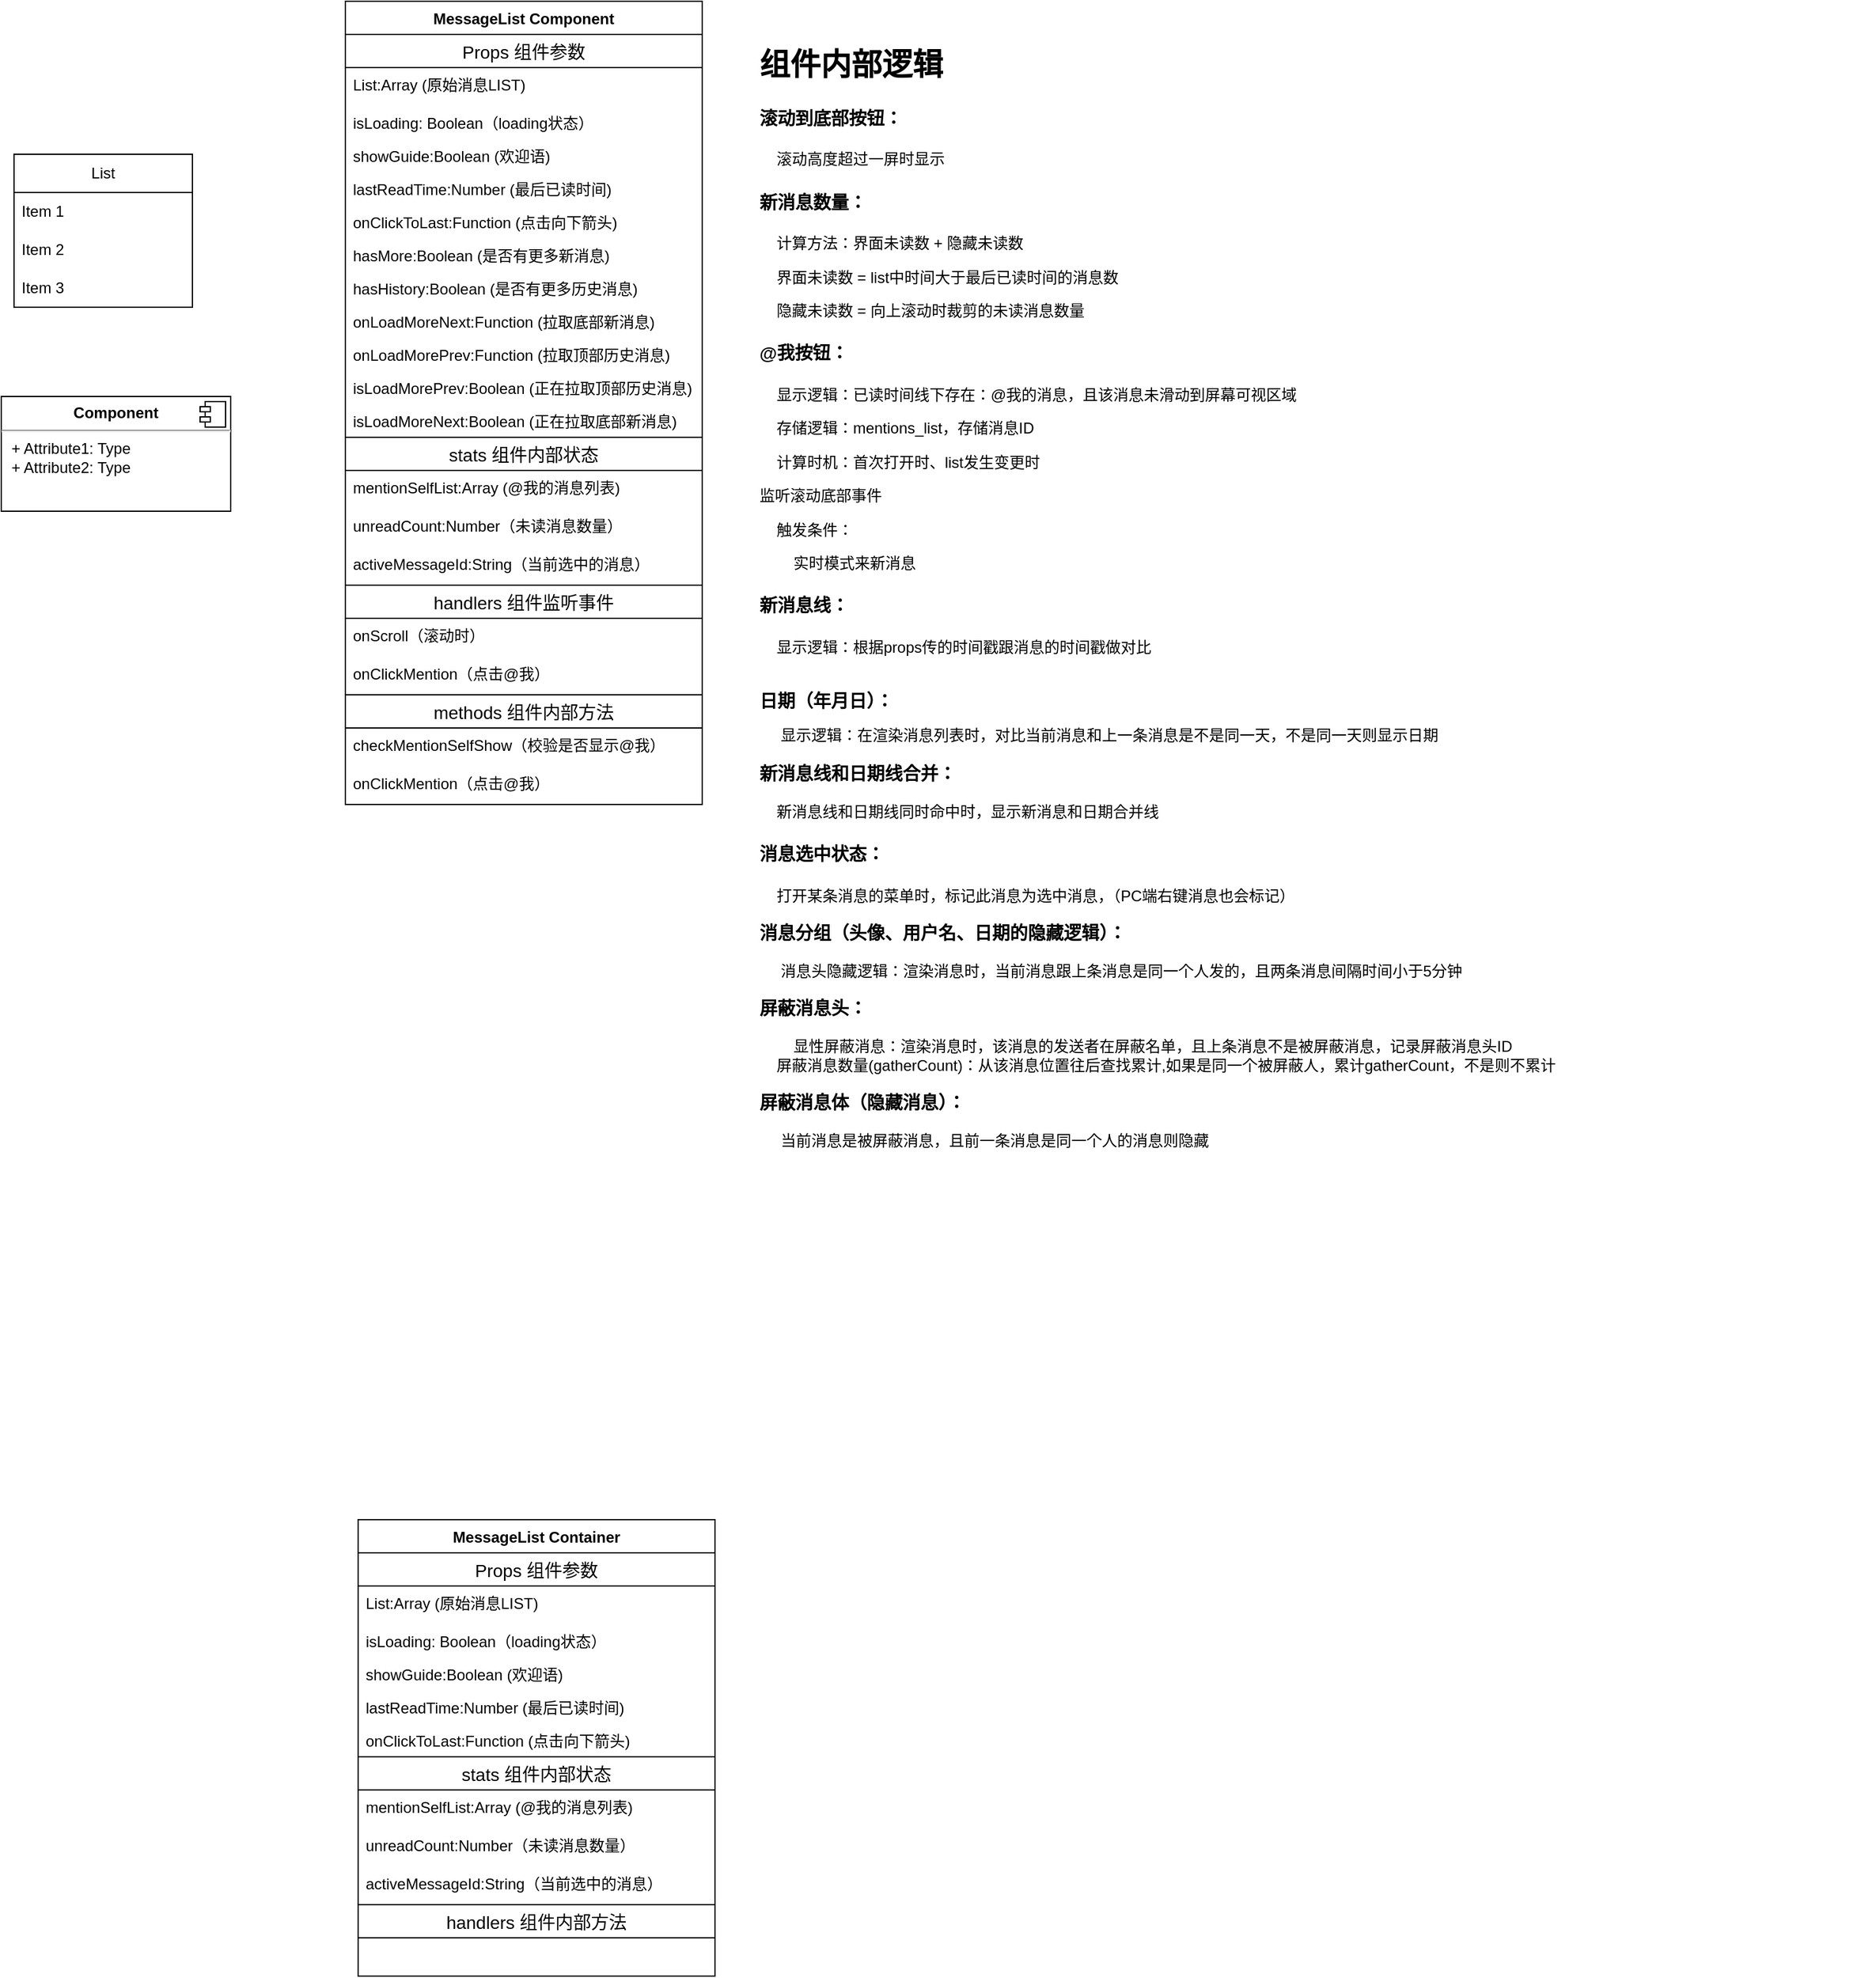 <mxfile version="23.1.6" type="github">
  <diagram name="第 1 页" id="f7INJ1mIibgS1OLAGRGq">
    <mxGraphModel dx="1050" dy="530" grid="1" gridSize="10" guides="1" tooltips="1" connect="1" arrows="1" fold="1" page="1" pageScale="1" pageWidth="827" pageHeight="1169" math="0" shadow="0">
      <root>
        <mxCell id="0" />
        <mxCell id="1" parent="0" />
        <mxCell id="w1ZklpOtE93hVU6Mlt67-1" value="List" style="swimlane;fontStyle=0;childLayout=stackLayout;horizontal=1;startSize=30;horizontalStack=0;resizeParent=1;resizeParentMax=0;resizeLast=0;collapsible=1;marginBottom=0;whiteSpace=wrap;html=1;" vertex="1" parent="1">
          <mxGeometry x="60" y="210" width="140" height="120" as="geometry" />
        </mxCell>
        <mxCell id="w1ZklpOtE93hVU6Mlt67-2" value="Item 1" style="text;strokeColor=none;fillColor=none;align=left;verticalAlign=middle;spacingLeft=4;spacingRight=4;overflow=hidden;points=[[0,0.5],[1,0.5]];portConstraint=eastwest;rotatable=0;whiteSpace=wrap;html=1;" vertex="1" parent="w1ZklpOtE93hVU6Mlt67-1">
          <mxGeometry y="30" width="140" height="30" as="geometry" />
        </mxCell>
        <mxCell id="w1ZklpOtE93hVU6Mlt67-3" value="Item 2" style="text;strokeColor=none;fillColor=none;align=left;verticalAlign=middle;spacingLeft=4;spacingRight=4;overflow=hidden;points=[[0,0.5],[1,0.5]];portConstraint=eastwest;rotatable=0;whiteSpace=wrap;html=1;" vertex="1" parent="w1ZklpOtE93hVU6Mlt67-1">
          <mxGeometry y="60" width="140" height="30" as="geometry" />
        </mxCell>
        <mxCell id="w1ZklpOtE93hVU6Mlt67-4" value="Item 3" style="text;strokeColor=none;fillColor=none;align=left;verticalAlign=middle;spacingLeft=4;spacingRight=4;overflow=hidden;points=[[0,0.5],[1,0.5]];portConstraint=eastwest;rotatable=0;whiteSpace=wrap;html=1;" vertex="1" parent="w1ZklpOtE93hVU6Mlt67-1">
          <mxGeometry y="90" width="140" height="30" as="geometry" />
        </mxCell>
        <mxCell id="w1ZklpOtE93hVU6Mlt67-5" value="&lt;p style=&quot;margin:0px;margin-top:6px;text-align:center;&quot;&gt;&lt;b&gt;Component&lt;/b&gt;&lt;/p&gt;&lt;hr/&gt;&lt;p style=&quot;margin:0px;margin-left:8px;&quot;&gt;+ Attribute1: Type&lt;br/&gt;+ Attribute2: Type&lt;/p&gt;" style="align=left;overflow=fill;html=1;dropTarget=0;whiteSpace=wrap;" vertex="1" parent="1">
          <mxGeometry x="50" y="400" width="180" height="90" as="geometry" />
        </mxCell>
        <mxCell id="w1ZklpOtE93hVU6Mlt67-6" value="" style="shape=component;jettyWidth=8;jettyHeight=4;" vertex="1" parent="w1ZklpOtE93hVU6Mlt67-5">
          <mxGeometry x="1" width="20" height="20" relative="1" as="geometry">
            <mxPoint x="-24" y="4" as="offset" />
          </mxGeometry>
        </mxCell>
        <mxCell id="w1ZklpOtE93hVU6Mlt67-7" value="MessageList Component" style="swimlane;fontStyle=1;align=center;verticalAlign=top;childLayout=stackLayout;horizontal=1;startSize=26;horizontalStack=0;resizeParent=1;resizeParentMax=0;resizeLast=0;collapsible=1;marginBottom=0;whiteSpace=wrap;html=1;" vertex="1" parent="1">
          <mxGeometry x="320" y="90" width="280" height="630" as="geometry" />
        </mxCell>
        <mxCell id="w1ZklpOtE93hVU6Mlt67-15" value="Props 组件参数" style="swimlane;fontStyle=0;childLayout=stackLayout;horizontal=1;startSize=26;horizontalStack=0;resizeParent=1;resizeParentMax=0;resizeLast=0;collapsible=1;marginBottom=0;align=center;fontSize=14;" vertex="1" parent="w1ZklpOtE93hVU6Mlt67-7">
          <mxGeometry y="26" width="280" height="316" as="geometry" />
        </mxCell>
        <mxCell id="w1ZklpOtE93hVU6Mlt67-16" value="List:Array (原始消息LIST)" style="text;strokeColor=none;fillColor=none;spacingLeft=4;spacingRight=4;overflow=hidden;rotatable=0;points=[[0,0.5],[1,0.5]];portConstraint=eastwest;fontSize=12;whiteSpace=wrap;html=1;" vertex="1" parent="w1ZklpOtE93hVU6Mlt67-15">
          <mxGeometry y="26" width="280" height="30" as="geometry" />
        </mxCell>
        <mxCell id="w1ZklpOtE93hVU6Mlt67-11" value="isLoading: Boolean（loading状态）" style="text;strokeColor=none;fillColor=none;align=left;verticalAlign=top;spacingLeft=4;spacingRight=4;overflow=hidden;rotatable=0;points=[[0,0.5],[1,0.5]];portConstraint=eastwest;whiteSpace=wrap;html=1;" vertex="1" parent="w1ZklpOtE93hVU6Mlt67-15">
          <mxGeometry y="56" width="280" height="26" as="geometry" />
        </mxCell>
        <mxCell id="w1ZklpOtE93hVU6Mlt67-27" value="showGuide:Boolean (欢迎语)" style="text;strokeColor=none;fillColor=none;align=left;verticalAlign=top;spacingLeft=4;spacingRight=4;overflow=hidden;rotatable=0;points=[[0,0.5],[1,0.5]];portConstraint=eastwest;whiteSpace=wrap;html=1;" vertex="1" parent="w1ZklpOtE93hVU6Mlt67-15">
          <mxGeometry y="82" width="280" height="26" as="geometry" />
        </mxCell>
        <mxCell id="w1ZklpOtE93hVU6Mlt67-31" value="lastReadTime:Number (最后已读时间)" style="text;strokeColor=none;fillColor=none;align=left;verticalAlign=top;spacingLeft=4;spacingRight=4;overflow=hidden;rotatable=0;points=[[0,0.5],[1,0.5]];portConstraint=eastwest;whiteSpace=wrap;html=1;" vertex="1" parent="w1ZklpOtE93hVU6Mlt67-15">
          <mxGeometry y="108" width="280" height="26" as="geometry" />
        </mxCell>
        <mxCell id="w1ZklpOtE93hVU6Mlt67-28" value="onClickToLast:Function (点击向下箭头)" style="text;strokeColor=none;fillColor=none;align=left;verticalAlign=top;spacingLeft=4;spacingRight=4;overflow=hidden;rotatable=0;points=[[0,0.5],[1,0.5]];portConstraint=eastwest;whiteSpace=wrap;html=1;" vertex="1" parent="w1ZklpOtE93hVU6Mlt67-15">
          <mxGeometry y="134" width="280" height="26" as="geometry" />
        </mxCell>
        <mxCell id="w1ZklpOtE93hVU6Mlt67-50" value="hasMore:Boolean (是否有更多新消息)" style="text;strokeColor=none;fillColor=none;align=left;verticalAlign=top;spacingLeft=4;spacingRight=4;overflow=hidden;rotatable=0;points=[[0,0.5],[1,0.5]];portConstraint=eastwest;whiteSpace=wrap;html=1;" vertex="1" parent="w1ZklpOtE93hVU6Mlt67-15">
          <mxGeometry y="160" width="280" height="26" as="geometry" />
        </mxCell>
        <mxCell id="w1ZklpOtE93hVU6Mlt67-49" value="hasHistory:Boolean (是否有更多历史消息)" style="text;strokeColor=none;fillColor=none;align=left;verticalAlign=top;spacingLeft=4;spacingRight=4;overflow=hidden;rotatable=0;points=[[0,0.5],[1,0.5]];portConstraint=eastwest;whiteSpace=wrap;html=1;" vertex="1" parent="w1ZklpOtE93hVU6Mlt67-15">
          <mxGeometry y="186" width="280" height="26" as="geometry" />
        </mxCell>
        <mxCell id="w1ZklpOtE93hVU6Mlt67-52" value="onLoadMoreNext:Function (拉取底部新消息)" style="text;strokeColor=none;fillColor=none;align=left;verticalAlign=top;spacingLeft=4;spacingRight=4;overflow=hidden;rotatable=0;points=[[0,0.5],[1,0.5]];portConstraint=eastwest;whiteSpace=wrap;html=1;" vertex="1" parent="w1ZklpOtE93hVU6Mlt67-15">
          <mxGeometry y="212" width="280" height="26" as="geometry" />
        </mxCell>
        <mxCell id="w1ZklpOtE93hVU6Mlt67-51" value="onLoadMorePrev:Function (拉取顶部历史消息)" style="text;strokeColor=none;fillColor=none;align=left;verticalAlign=top;spacingLeft=4;spacingRight=4;overflow=hidden;rotatable=0;points=[[0,0.5],[1,0.5]];portConstraint=eastwest;whiteSpace=wrap;html=1;" vertex="1" parent="w1ZklpOtE93hVU6Mlt67-15">
          <mxGeometry y="238" width="280" height="26" as="geometry" />
        </mxCell>
        <mxCell id="w1ZklpOtE93hVU6Mlt67-53" value="isLoadMorePrev:Boolean (正在拉取顶部历史消息)" style="text;strokeColor=none;fillColor=none;align=left;verticalAlign=top;spacingLeft=4;spacingRight=4;overflow=hidden;rotatable=0;points=[[0,0.5],[1,0.5]];portConstraint=eastwest;whiteSpace=wrap;html=1;" vertex="1" parent="w1ZklpOtE93hVU6Mlt67-15">
          <mxGeometry y="264" width="280" height="26" as="geometry" />
        </mxCell>
        <mxCell id="w1ZklpOtE93hVU6Mlt67-54" value="isLoadMoreNext:Boolean (正在拉取底部新消息)" style="text;strokeColor=none;fillColor=none;align=left;verticalAlign=top;spacingLeft=4;spacingRight=4;overflow=hidden;rotatable=0;points=[[0,0.5],[1,0.5]];portConstraint=eastwest;whiteSpace=wrap;html=1;" vertex="1" parent="w1ZklpOtE93hVU6Mlt67-15">
          <mxGeometry y="290" width="280" height="26" as="geometry" />
        </mxCell>
        <mxCell id="w1ZklpOtE93hVU6Mlt67-23" value="stats 组件内部状态" style="swimlane;fontStyle=0;childLayout=stackLayout;horizontal=1;startSize=26;horizontalStack=0;resizeParent=1;resizeParentMax=0;resizeLast=0;collapsible=1;marginBottom=0;align=center;fontSize=14;" vertex="1" parent="w1ZklpOtE93hVU6Mlt67-7">
          <mxGeometry y="342" width="280" height="288" as="geometry" />
        </mxCell>
        <mxCell id="w1ZklpOtE93hVU6Mlt67-24" value="mentionSelfList:Array (@我的消息列表)" style="text;strokeColor=none;fillColor=none;spacingLeft=4;spacingRight=4;overflow=hidden;rotatable=0;points=[[0,0.5],[1,0.5]];portConstraint=eastwest;fontSize=12;whiteSpace=wrap;html=1;" vertex="1" parent="w1ZklpOtE93hVU6Mlt67-23">
          <mxGeometry y="26" width="280" height="30" as="geometry" />
        </mxCell>
        <mxCell id="w1ZklpOtE93hVU6Mlt67-25" value="unreadCount:Number（未读消息数量）" style="text;strokeColor=none;fillColor=none;spacingLeft=4;spacingRight=4;overflow=hidden;rotatable=0;points=[[0,0.5],[1,0.5]];portConstraint=eastwest;fontSize=12;whiteSpace=wrap;html=1;" vertex="1" parent="w1ZklpOtE93hVU6Mlt67-23">
          <mxGeometry y="56" width="280" height="30" as="geometry" />
        </mxCell>
        <mxCell id="w1ZklpOtE93hVU6Mlt67-36" value="activeMessageId:String（当前选中的消息）" style="text;strokeColor=none;fillColor=none;spacingLeft=4;spacingRight=4;overflow=hidden;rotatable=0;points=[[0,0.5],[1,0.5]];portConstraint=eastwest;fontSize=12;whiteSpace=wrap;html=1;" vertex="1" parent="w1ZklpOtE93hVU6Mlt67-23">
          <mxGeometry y="86" width="280" height="30" as="geometry" />
        </mxCell>
        <mxCell id="w1ZklpOtE93hVU6Mlt67-32" value="handlers 组件监听事件" style="swimlane;fontStyle=0;childLayout=stackLayout;horizontal=1;startSize=26;horizontalStack=0;resizeParent=1;resizeParentMax=0;resizeLast=0;collapsible=1;marginBottom=0;align=center;fontSize=14;" vertex="1" parent="w1ZklpOtE93hVU6Mlt67-23">
          <mxGeometry y="116" width="280" height="172" as="geometry" />
        </mxCell>
        <mxCell id="w1ZklpOtE93hVU6Mlt67-55" value="onScroll（滚动时）" style="text;strokeColor=none;fillColor=none;spacingLeft=4;spacingRight=4;overflow=hidden;rotatable=0;points=[[0,0.5],[1,0.5]];portConstraint=eastwest;fontSize=12;whiteSpace=wrap;html=1;" vertex="1" parent="w1ZklpOtE93hVU6Mlt67-32">
          <mxGeometry y="26" width="280" height="30" as="geometry" />
        </mxCell>
        <mxCell id="w1ZklpOtE93hVU6Mlt67-56" value="onClickMention（点击@我）" style="text;strokeColor=none;fillColor=none;spacingLeft=4;spacingRight=4;overflow=hidden;rotatable=0;points=[[0,0.5],[1,0.5]];portConstraint=eastwest;fontSize=12;whiteSpace=wrap;html=1;" vertex="1" parent="w1ZklpOtE93hVU6Mlt67-32">
          <mxGeometry y="56" width="280" height="30" as="geometry" />
        </mxCell>
        <mxCell id="w1ZklpOtE93hVU6Mlt67-57" value="methods 组件内部方法" style="swimlane;fontStyle=0;childLayout=stackLayout;horizontal=1;startSize=26;horizontalStack=0;resizeParent=1;resizeParentMax=0;resizeLast=0;collapsible=1;marginBottom=0;align=center;fontSize=14;" vertex="1" parent="w1ZklpOtE93hVU6Mlt67-32">
          <mxGeometry y="86" width="280" height="86" as="geometry" />
        </mxCell>
        <mxCell id="w1ZklpOtE93hVU6Mlt67-58" value="checkMentionSelfShow（校验是否显示@我）" style="text;strokeColor=none;fillColor=none;spacingLeft=4;spacingRight=4;overflow=hidden;rotatable=0;points=[[0,0.5],[1,0.5]];portConstraint=eastwest;fontSize=12;whiteSpace=wrap;html=1;" vertex="1" parent="w1ZklpOtE93hVU6Mlt67-57">
          <mxGeometry y="26" width="280" height="30" as="geometry" />
        </mxCell>
        <mxCell id="w1ZklpOtE93hVU6Mlt67-59" value="onClickMention（点击@我）" style="text;strokeColor=none;fillColor=none;spacingLeft=4;spacingRight=4;overflow=hidden;rotatable=0;points=[[0,0.5],[1,0.5]];portConstraint=eastwest;fontSize=12;whiteSpace=wrap;html=1;" vertex="1" parent="w1ZklpOtE93hVU6Mlt67-57">
          <mxGeometry y="56" width="280" height="30" as="geometry" />
        </mxCell>
        <mxCell id="w1ZklpOtE93hVU6Mlt67-30" value="&lt;h1&gt;组件内部逻辑&lt;br&gt;&lt;/h1&gt;&lt;h2&gt;&lt;b&gt;&lt;font style=&quot;font-size: 14px;&quot;&gt;滚动到底部按钮：&lt;/font&gt;&lt;/b&gt;&lt;/h2&gt;&lt;p&gt;&lt;span style=&quot;&quot;&gt;&lt;span style=&quot;&quot;&gt;&amp;nbsp;&amp;nbsp;&amp;nbsp;&amp;nbsp;&lt;/span&gt;&lt;/span&gt;滚动高度超过一屏时显示&lt;/p&gt;&lt;h2&gt;&lt;font style=&quot;font-size: 14px;&quot;&gt;&lt;b&gt;新消息数量：&lt;/b&gt;&lt;/font&gt;&lt;/h2&gt;&lt;p&gt;&lt;span style=&quot;&quot;&gt;&lt;span style=&quot;&quot;&gt;&amp;nbsp;&amp;nbsp;&amp;nbsp;&amp;nbsp;计算方法：界面未读数 + 隐藏未读数&lt;/span&gt;&lt;/span&gt;&lt;br&gt;&lt;/p&gt;&lt;p&gt;&lt;span style=&quot;&quot;&gt;&lt;span style=&quot;&quot;&gt;&amp;nbsp;&amp;nbsp;&amp;nbsp;&amp;nbsp;&lt;/span&gt;&lt;/span&gt;界面未读数 = list中时间大于最后已读时间的消息数&lt;br&gt;&lt;/p&gt;&lt;p&gt;&lt;span style=&quot;&quot;&gt;&lt;span style=&quot;&quot;&gt;&amp;nbsp;&amp;nbsp;&amp;nbsp;&amp;nbsp;&lt;/span&gt;&lt;/span&gt;隐藏未读数 = 向上滚动时裁剪的未读消息数量&lt;/p&gt;&lt;h2 style=&quot;border-color: var(--border-color);&quot;&gt;&lt;font style=&quot;border-color: var(--border-color); font-size: 14px;&quot;&gt;&lt;b style=&quot;border-color: var(--border-color);&quot;&gt;@我按钮：&lt;/b&gt;&lt;/font&gt;&lt;/h2&gt;&lt;p style=&quot;border-color: var(--border-color);&quot;&gt;&lt;span style=&quot;&quot;&gt;&amp;nbsp;&amp;nbsp;&amp;nbsp;&amp;nbsp;显示逻辑：已读时间线下存在：@我的消息，且该消息未滑动到屏幕可视区域&lt;/span&gt;&lt;/p&gt;&lt;p style=&quot;border-color: var(--border-color);&quot;&gt;&amp;nbsp; &amp;nbsp; 存储逻辑：mentions_list，存储消息ID&lt;/p&gt;&lt;p style=&quot;border-color: var(--border-color);&quot;&gt;&amp;nbsp; &amp;nbsp; 计算时机：首次打开时、list发生变更时&lt;/p&gt;&lt;p style=&quot;border-color: var(--border-color);&quot;&gt;监听滚动底部事件&lt;/p&gt;&lt;p style=&quot;border-color: var(--border-color);&quot;&gt;&amp;nbsp; &amp;nbsp; 触发条件：&lt;/p&gt;&lt;p style=&quot;border-color: var(--border-color);&quot;&gt;&amp;nbsp; &amp;nbsp; &amp;nbsp; &amp;nbsp; 实时模式来新消息&lt;/p&gt;&lt;h2 style=&quot;border-color: var(--border-color);&quot;&gt;&lt;font style=&quot;font-size: 14px;&quot;&gt;新消息线：&lt;/font&gt;&lt;/h2&gt;&lt;div&gt;&lt;span style=&quot;&quot;&gt;&lt;span style=&quot;&quot;&gt;&amp;nbsp;&amp;nbsp;&amp;nbsp;&amp;nbsp;&lt;/span&gt;&lt;/span&gt;显示逻辑：根据props传的时间戳跟消息的时间戳做对比&lt;/div&gt;&lt;div&gt;&lt;br&gt;&lt;/div&gt;&lt;div&gt;&lt;p style=&quot;border-color: var(--border-color);&quot;&gt;&lt;b style=&quot;border-color: var(--border-color);&quot;&gt;&lt;font style=&quot;border-color: var(--border-color); font-size: 14px;&quot;&gt;日期（年月日）：&lt;/font&gt;&lt;/b&gt;&lt;/p&gt;&lt;p style=&quot;border-color: var(--border-color);&quot;&gt;&lt;span style=&quot;&quot;&gt;&amp;nbsp;&amp;nbsp;&amp;nbsp;&amp;nbsp;    &lt;/span&gt;显示逻辑：在渲染消息列表时，对比当前消息和上一条消息是不是同一天，不是同一天则显示日期&lt;/p&gt;&lt;h3 style=&quot;border-color: var(--border-color);&quot;&gt;新消息线和日期线合并：&lt;/h3&gt;&lt;p style=&quot;border-color: var(--border-color);&quot;&gt;&lt;span style=&quot;&quot;&gt;&lt;span style=&quot;&quot;&gt;&amp;nbsp;&amp;nbsp;&amp;nbsp;&amp;nbsp;&lt;/span&gt;&lt;/span&gt;新消息线和日期线同时命中时，显示新消息和日期合并线&lt;/p&gt;&lt;/div&gt;&lt;h2 style=&quot;border-color: var(--border-color);&quot;&gt;&lt;font style=&quot;font-size: 14px;&quot;&gt;消息选中状态：&lt;/font&gt;&lt;/h2&gt;&lt;p style=&quot;border-color: var(--border-color);&quot;&gt;&lt;span style=&quot;&quot;&gt;&lt;span style=&quot;&quot;&gt;&amp;nbsp;&amp;nbsp;&amp;nbsp;&amp;nbsp;&lt;/span&gt;&lt;/span&gt;打开某条消息的菜单时，标记此消息为选中消息，（PC端右键消息也会标记）&lt;/p&gt;&lt;h3 style=&quot;border-color: var(--border-color);&quot;&gt;消息分组（头像、用户名、日期的隐藏逻辑）：&lt;/h3&gt;&lt;p style=&quot;border-color: var(--border-color);&quot;&gt;&lt;span style=&quot;&quot;&gt;&lt;span style=&quot;&quot;&gt;&amp;nbsp;&amp;nbsp;&amp;nbsp;&amp;nbsp;    &lt;/span&gt;&lt;/span&gt;消息头隐藏逻辑：渲染消息时，当前消息跟上条消息是同一个人发的，且两条消息间隔时间小于5分钟&lt;br&gt;&lt;/p&gt;&lt;h3 style=&quot;border-color: var(--border-color);&quot;&gt;屏蔽消息头：&lt;/h3&gt;&lt;div&gt;&amp;nbsp; &amp;nbsp; &amp;nbsp; &amp;nbsp; 显性屏蔽消息：渲染消息时，该消息的发送者在屏蔽名单，且上条消息不是被屏蔽消息，记录屏蔽消息头ID&lt;/div&gt;&lt;div&gt;&lt;span style=&quot;&quot;&gt;&lt;span style=&quot;&quot;&gt;&amp;nbsp;&amp;nbsp;&amp;nbsp;&amp;nbsp;&lt;/span&gt;&lt;/span&gt;屏蔽消息数量(gatherCount)&lt;span style=&quot;background-color: initial;&quot;&gt;：从该消息位置往后查找累计,如果是同一个被屏蔽人，累计gatherCount，不是则不累计&lt;/span&gt;&lt;/div&gt;&lt;h3 style=&quot;border-color: var(--border-color);&quot;&gt;屏蔽消息体（隐藏消息）：&lt;/h3&gt;&lt;div&gt;&lt;span style=&quot;&quot;&gt;&lt;span style=&quot;&quot;&gt;&amp;nbsp;&amp;nbsp;&amp;nbsp;&amp;nbsp;    &lt;/span&gt;&lt;/span&gt;当前消息是被屏蔽消息，且前一条消息是同一个人的消息则隐藏&lt;br&gt;&lt;/div&gt;&lt;p style=&quot;border-color: var(--border-color);&quot;&gt;&lt;br&gt;&lt;/p&gt;" style="text;html=1;spacing=5;spacingTop=-20;whiteSpace=wrap;overflow=hidden;rounded=0;" vertex="1" parent="1">
          <mxGeometry x="640" y="120" width="880" height="1150" as="geometry" />
        </mxCell>
        <mxCell id="w1ZklpOtE93hVU6Mlt67-37" value="MessageList Container" style="swimlane;fontStyle=1;align=center;verticalAlign=top;childLayout=stackLayout;horizontal=1;startSize=26;horizontalStack=0;resizeParent=1;resizeParentMax=0;resizeLast=0;collapsible=1;marginBottom=0;whiteSpace=wrap;html=1;" vertex="1" parent="1">
          <mxGeometry x="330" y="1281" width="280" height="358" as="geometry" />
        </mxCell>
        <mxCell id="w1ZklpOtE93hVU6Mlt67-38" value="Props 组件参数" style="swimlane;fontStyle=0;childLayout=stackLayout;horizontal=1;startSize=26;horizontalStack=0;resizeParent=1;resizeParentMax=0;resizeLast=0;collapsible=1;marginBottom=0;align=center;fontSize=14;" vertex="1" parent="w1ZklpOtE93hVU6Mlt67-37">
          <mxGeometry y="26" width="280" height="160" as="geometry" />
        </mxCell>
        <mxCell id="w1ZklpOtE93hVU6Mlt67-39" value="List:Array (原始消息LIST)" style="text;strokeColor=none;fillColor=none;spacingLeft=4;spacingRight=4;overflow=hidden;rotatable=0;points=[[0,0.5],[1,0.5]];portConstraint=eastwest;fontSize=12;whiteSpace=wrap;html=1;" vertex="1" parent="w1ZklpOtE93hVU6Mlt67-38">
          <mxGeometry y="26" width="280" height="30" as="geometry" />
        </mxCell>
        <mxCell id="w1ZklpOtE93hVU6Mlt67-40" value="isLoading: Boolean（loading状态）" style="text;strokeColor=none;fillColor=none;align=left;verticalAlign=top;spacingLeft=4;spacingRight=4;overflow=hidden;rotatable=0;points=[[0,0.5],[1,0.5]];portConstraint=eastwest;whiteSpace=wrap;html=1;" vertex="1" parent="w1ZklpOtE93hVU6Mlt67-38">
          <mxGeometry y="56" width="280" height="26" as="geometry" />
        </mxCell>
        <mxCell id="w1ZklpOtE93hVU6Mlt67-41" value="showGuide:Boolean (欢迎语)" style="text;strokeColor=none;fillColor=none;align=left;verticalAlign=top;spacingLeft=4;spacingRight=4;overflow=hidden;rotatable=0;points=[[0,0.5],[1,0.5]];portConstraint=eastwest;whiteSpace=wrap;html=1;" vertex="1" parent="w1ZklpOtE93hVU6Mlt67-38">
          <mxGeometry y="82" width="280" height="26" as="geometry" />
        </mxCell>
        <mxCell id="w1ZklpOtE93hVU6Mlt67-42" value="lastReadTime:Number (最后已读时间)" style="text;strokeColor=none;fillColor=none;align=left;verticalAlign=top;spacingLeft=4;spacingRight=4;overflow=hidden;rotatable=0;points=[[0,0.5],[1,0.5]];portConstraint=eastwest;whiteSpace=wrap;html=1;" vertex="1" parent="w1ZklpOtE93hVU6Mlt67-38">
          <mxGeometry y="108" width="280" height="26" as="geometry" />
        </mxCell>
        <mxCell id="w1ZklpOtE93hVU6Mlt67-43" value="onClickToLast:Function (点击向下箭头)" style="text;strokeColor=none;fillColor=none;align=left;verticalAlign=top;spacingLeft=4;spacingRight=4;overflow=hidden;rotatable=0;points=[[0,0.5],[1,0.5]];portConstraint=eastwest;whiteSpace=wrap;html=1;" vertex="1" parent="w1ZklpOtE93hVU6Mlt67-38">
          <mxGeometry y="134" width="280" height="26" as="geometry" />
        </mxCell>
        <mxCell id="w1ZklpOtE93hVU6Mlt67-44" value="stats 组件内部状态" style="swimlane;fontStyle=0;childLayout=stackLayout;horizontal=1;startSize=26;horizontalStack=0;resizeParent=1;resizeParentMax=0;resizeLast=0;collapsible=1;marginBottom=0;align=center;fontSize=14;" vertex="1" parent="w1ZklpOtE93hVU6Mlt67-37">
          <mxGeometry y="186" width="280" height="172" as="geometry" />
        </mxCell>
        <mxCell id="w1ZklpOtE93hVU6Mlt67-45" value="mentionSelfList:Array (@我的消息列表)" style="text;strokeColor=none;fillColor=none;spacingLeft=4;spacingRight=4;overflow=hidden;rotatable=0;points=[[0,0.5],[1,0.5]];portConstraint=eastwest;fontSize=12;whiteSpace=wrap;html=1;" vertex="1" parent="w1ZklpOtE93hVU6Mlt67-44">
          <mxGeometry y="26" width="280" height="30" as="geometry" />
        </mxCell>
        <mxCell id="w1ZklpOtE93hVU6Mlt67-46" value="unreadCount:Number（未读消息数量）" style="text;strokeColor=none;fillColor=none;spacingLeft=4;spacingRight=4;overflow=hidden;rotatable=0;points=[[0,0.5],[1,0.5]];portConstraint=eastwest;fontSize=12;whiteSpace=wrap;html=1;" vertex="1" parent="w1ZklpOtE93hVU6Mlt67-44">
          <mxGeometry y="56" width="280" height="30" as="geometry" />
        </mxCell>
        <mxCell id="w1ZklpOtE93hVU6Mlt67-47" value="activeMessageId:String（当前选中的消息）" style="text;strokeColor=none;fillColor=none;spacingLeft=4;spacingRight=4;overflow=hidden;rotatable=0;points=[[0,0.5],[1,0.5]];portConstraint=eastwest;fontSize=12;whiteSpace=wrap;html=1;" vertex="1" parent="w1ZklpOtE93hVU6Mlt67-44">
          <mxGeometry y="86" width="280" height="30" as="geometry" />
        </mxCell>
        <mxCell id="w1ZklpOtE93hVU6Mlt67-48" value="handlers 组件内部方法" style="swimlane;fontStyle=0;childLayout=stackLayout;horizontal=1;startSize=26;horizontalStack=0;resizeParent=1;resizeParentMax=0;resizeLast=0;collapsible=1;marginBottom=0;align=center;fontSize=14;" vertex="1" parent="w1ZklpOtE93hVU6Mlt67-44">
          <mxGeometry y="116" width="280" height="56" as="geometry" />
        </mxCell>
      </root>
    </mxGraphModel>
  </diagram>
</mxfile>

